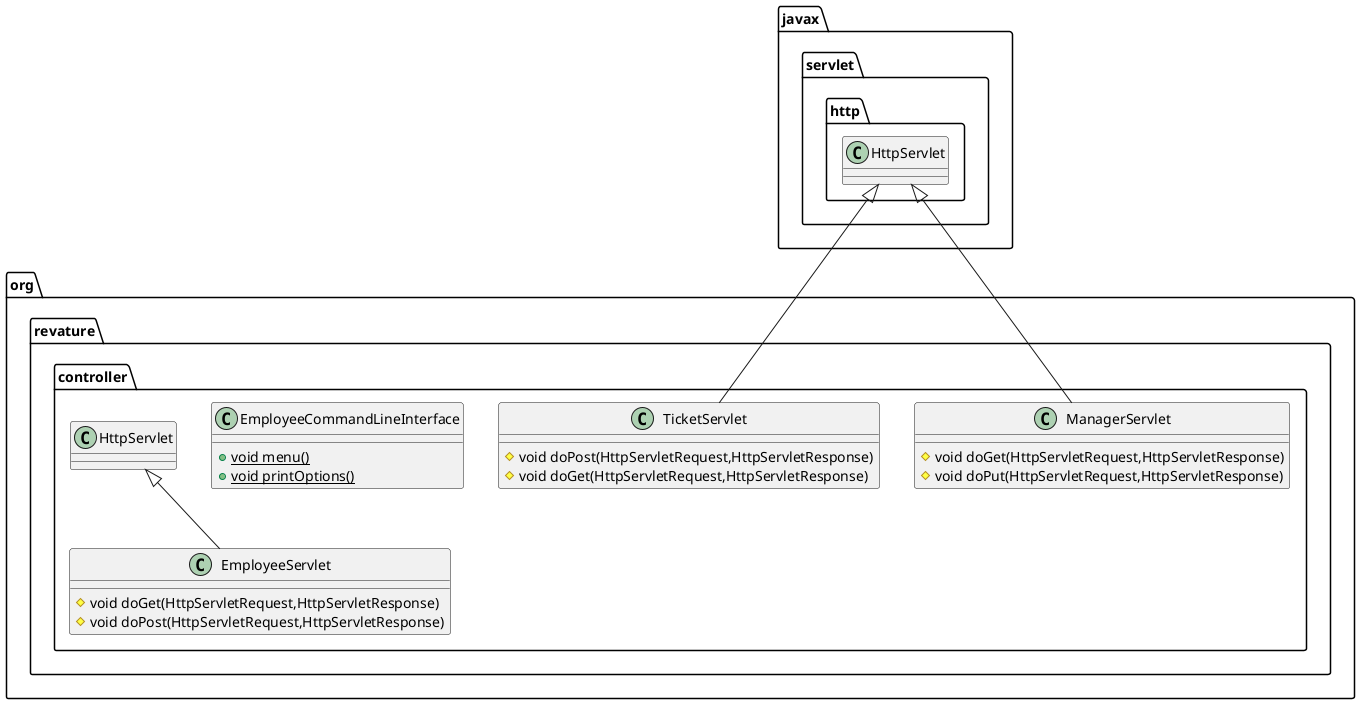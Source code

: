 @startuml
class org.revature.controller.EmployeeServlet {
# void doGet(HttpServletRequest,HttpServletResponse)
# void doPost(HttpServletRequest,HttpServletResponse)
}
class org.revature.controller.ManagerServlet {
# void doGet(HttpServletRequest,HttpServletResponse)
# void doPut(HttpServletRequest,HttpServletResponse)
}
class org.revature.controller.TicketServlet {
# void doPost(HttpServletRequest,HttpServletResponse)
# void doGet(HttpServletRequest,HttpServletResponse)
}
class org.revature.controller.EmployeeCommandLineInterface {
+ {static} void menu()
+ {static} void printOptions()
}


org.revature.controller.HttpServlet <|-- org.revature.controller.EmployeeServlet
javax.servlet.http.HttpServlet <|-- org.revature.controller.ManagerServlet
javax.servlet.http.HttpServlet <|-- org.revature.controller.TicketServlet
@enduml